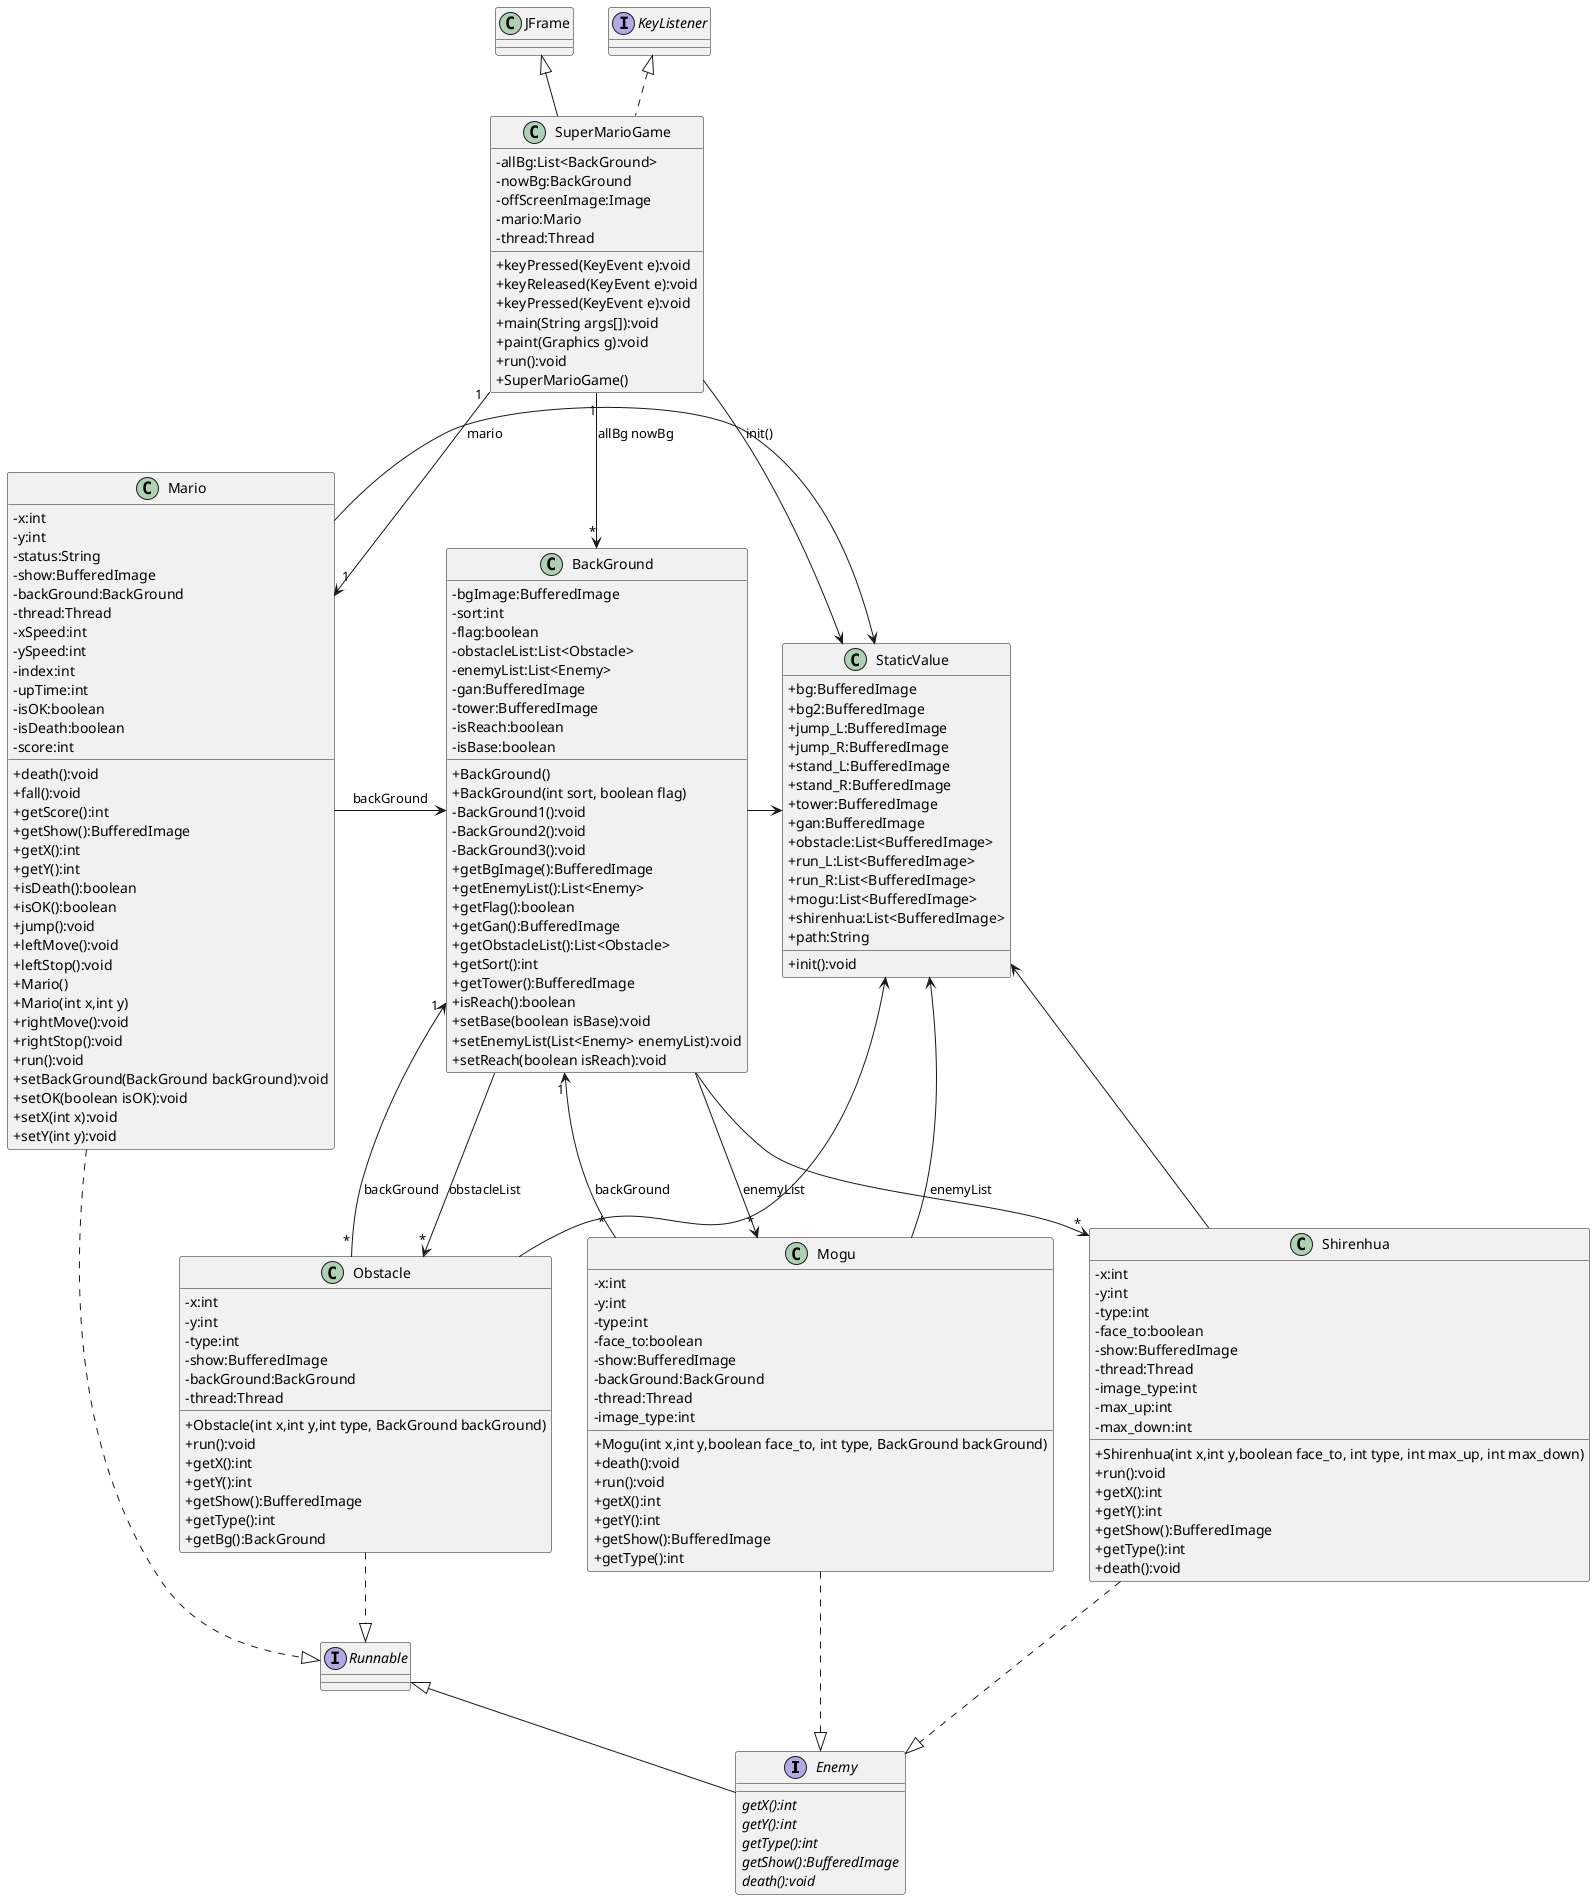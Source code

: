 @startuml
'https://plantuml.com/class-diagram


skinparam classAttributeIconSize 0

interface Enemy extends Runnable
class SuperMarioGame extends JFrame implements KeyListener
class BackGround
class Mario
class Mogu
class Obstacle
class Shirenhua
class StaticValue

skinparam GroupInheritance 2
skinparam GroupAssociation 3

SuperMarioGame"1"-down->"*"BackGround:allBg nowBg
SuperMarioGame"1"-down->"1"Mario:mario
SuperMarioGame-down->StaticValue:init()

Mogu"*"-up->"1"BackGround:backGround
Mogu-up->StaticValue
Mogu...|>Enemy

Shirenhua-up->StaticValue
Shirenhua..|>Enemy

Mario-right->BackGround:backGround
Mario-right->StaticValue
Mario..|>Runnable

BackGround-down->"*"Obstacle:obstacleList
BackGround-down->"*"Mogu:enemyList
BackGround-down->"*"Shirenhua:enemyList
BackGround-right->StaticValue

Obstacle"*"-up->"1"BackGround:backGround
Obstacle-up->StaticValue
Obstacle..|>Runnable






interface Enemy{

    {abstract}getX():int
    {abstract}getY():int
    {abstract}getType():int
    {abstract}getShow():BufferedImage
    {abstract}death():void
}

class SuperMarioGame{
    -allBg:List<BackGround>
    -nowBg:BackGround
    -offScreenImage:Image
    -mario:Mario
    -thread:Thread

    +keyPressed(KeyEvent e):void
    +keyReleased(KeyEvent e):void
    +keyPressed(KeyEvent e):void
    +main(String args[]):void
    +paint(Graphics g):void
    +run():void
    +SuperMarioGame()
}

class BackGround{
    -bgImage:BufferedImage
    -sort:int
    -flag:boolean
    -obstacleList:List<Obstacle>
    -enemyList:List<Enemy>
    -gan:BufferedImage
    -tower:BufferedImage
    -isReach:boolean
    -isBase:boolean

    +BackGround()
    +BackGround(int sort, boolean flag)
    -BackGround1():void
    -BackGround2():void
    -BackGround3():void
    +getBgImage():BufferedImage
    +getEnemyList():List<Enemy>
    +getFlag():boolean
    +getGan():BufferedImage
    +getObstacleList():List<Obstacle>
    +getSort():int
    +getTower():BufferedImage
    +isReach():boolean
    +setBase(boolean isBase):void
    +setEnemyList(List<Enemy> enemyList):void
    +setReach(boolean isReach):void
}

class Mario{
    -x:int
    -y:int
    -status:String
    -show:BufferedImage
    -backGround:BackGround
    -thread:Thread
    -xSpeed:int
    -ySpeed:int
    -index:int
    -upTime:int
    -isOK:boolean
    -isDeath:boolean
    -score:int

    +death():void
    +fall():void
    +getScore():int
    +getShow():BufferedImage
    +getX():int
    +getY():int
    +isDeath():boolean
    +isOK():boolean
    +jump():void
    +leftMove():void
    +leftStop():void
    +Mario()
    +Mario(int x,int y)
    +rightMove():void
    +rightStop():void
    +run():void
    +setBackGround(BackGround backGround):void
    +setOK(boolean isOK):void
    +setX(int x):void
    +setY(int y):void
}

class Mogu{
    -x:int
    -y:int
    -type:int
    -face_to:boolean
    -show:BufferedImage
    -backGround:BackGround
    -thread:Thread
    -image_type:int

    +Mogu(int x,int y,boolean face_to, int type, BackGround backGround)
    +death():void
    +run():void
    +getX():int
    +getY():int
    +getShow():BufferedImage
    +getType():int
}

class Obstacle{
    -x:int
    -y:int
    -type:int
    -show:BufferedImage
    -backGround:BackGround
    -thread:Thread

    +Obstacle(int x,int y,int type, BackGround backGround)
    +run():void
    +getX():int
    +getY():int
    +getShow():BufferedImage
    +getType():int
    +getBg():BackGround
}

class Shirenhua{
    -x:int
    -y:int
    -type:int
    -face_to:boolean
    -show:BufferedImage
    -thread:Thread
    -image_type:int
    -max_up:int
    -max_down:int

    +Shirenhua(int x,int y,boolean face_to, int type, int max_up, int max_down)
    +run():void
    +getX():int
    +getY():int
    +getShow():BufferedImage
    +getType():int
    +death():void
}

class StaticValue{
    +bg:BufferedImage
    +bg2:BufferedImage
    +jump_L:BufferedImage
    +jump_R:BufferedImage
    +stand_L:BufferedImage
    +stand_R:BufferedImage
    +tower:BufferedImage
    +gan:BufferedImage
    +obstacle:List<BufferedImage>
    +run_L:List<BufferedImage>
    +run_R:List<BufferedImage>
    +mogu:List<BufferedImage>
    +shirenhua:List<BufferedImage>
    +path:String

    +init():void
}
@enduml